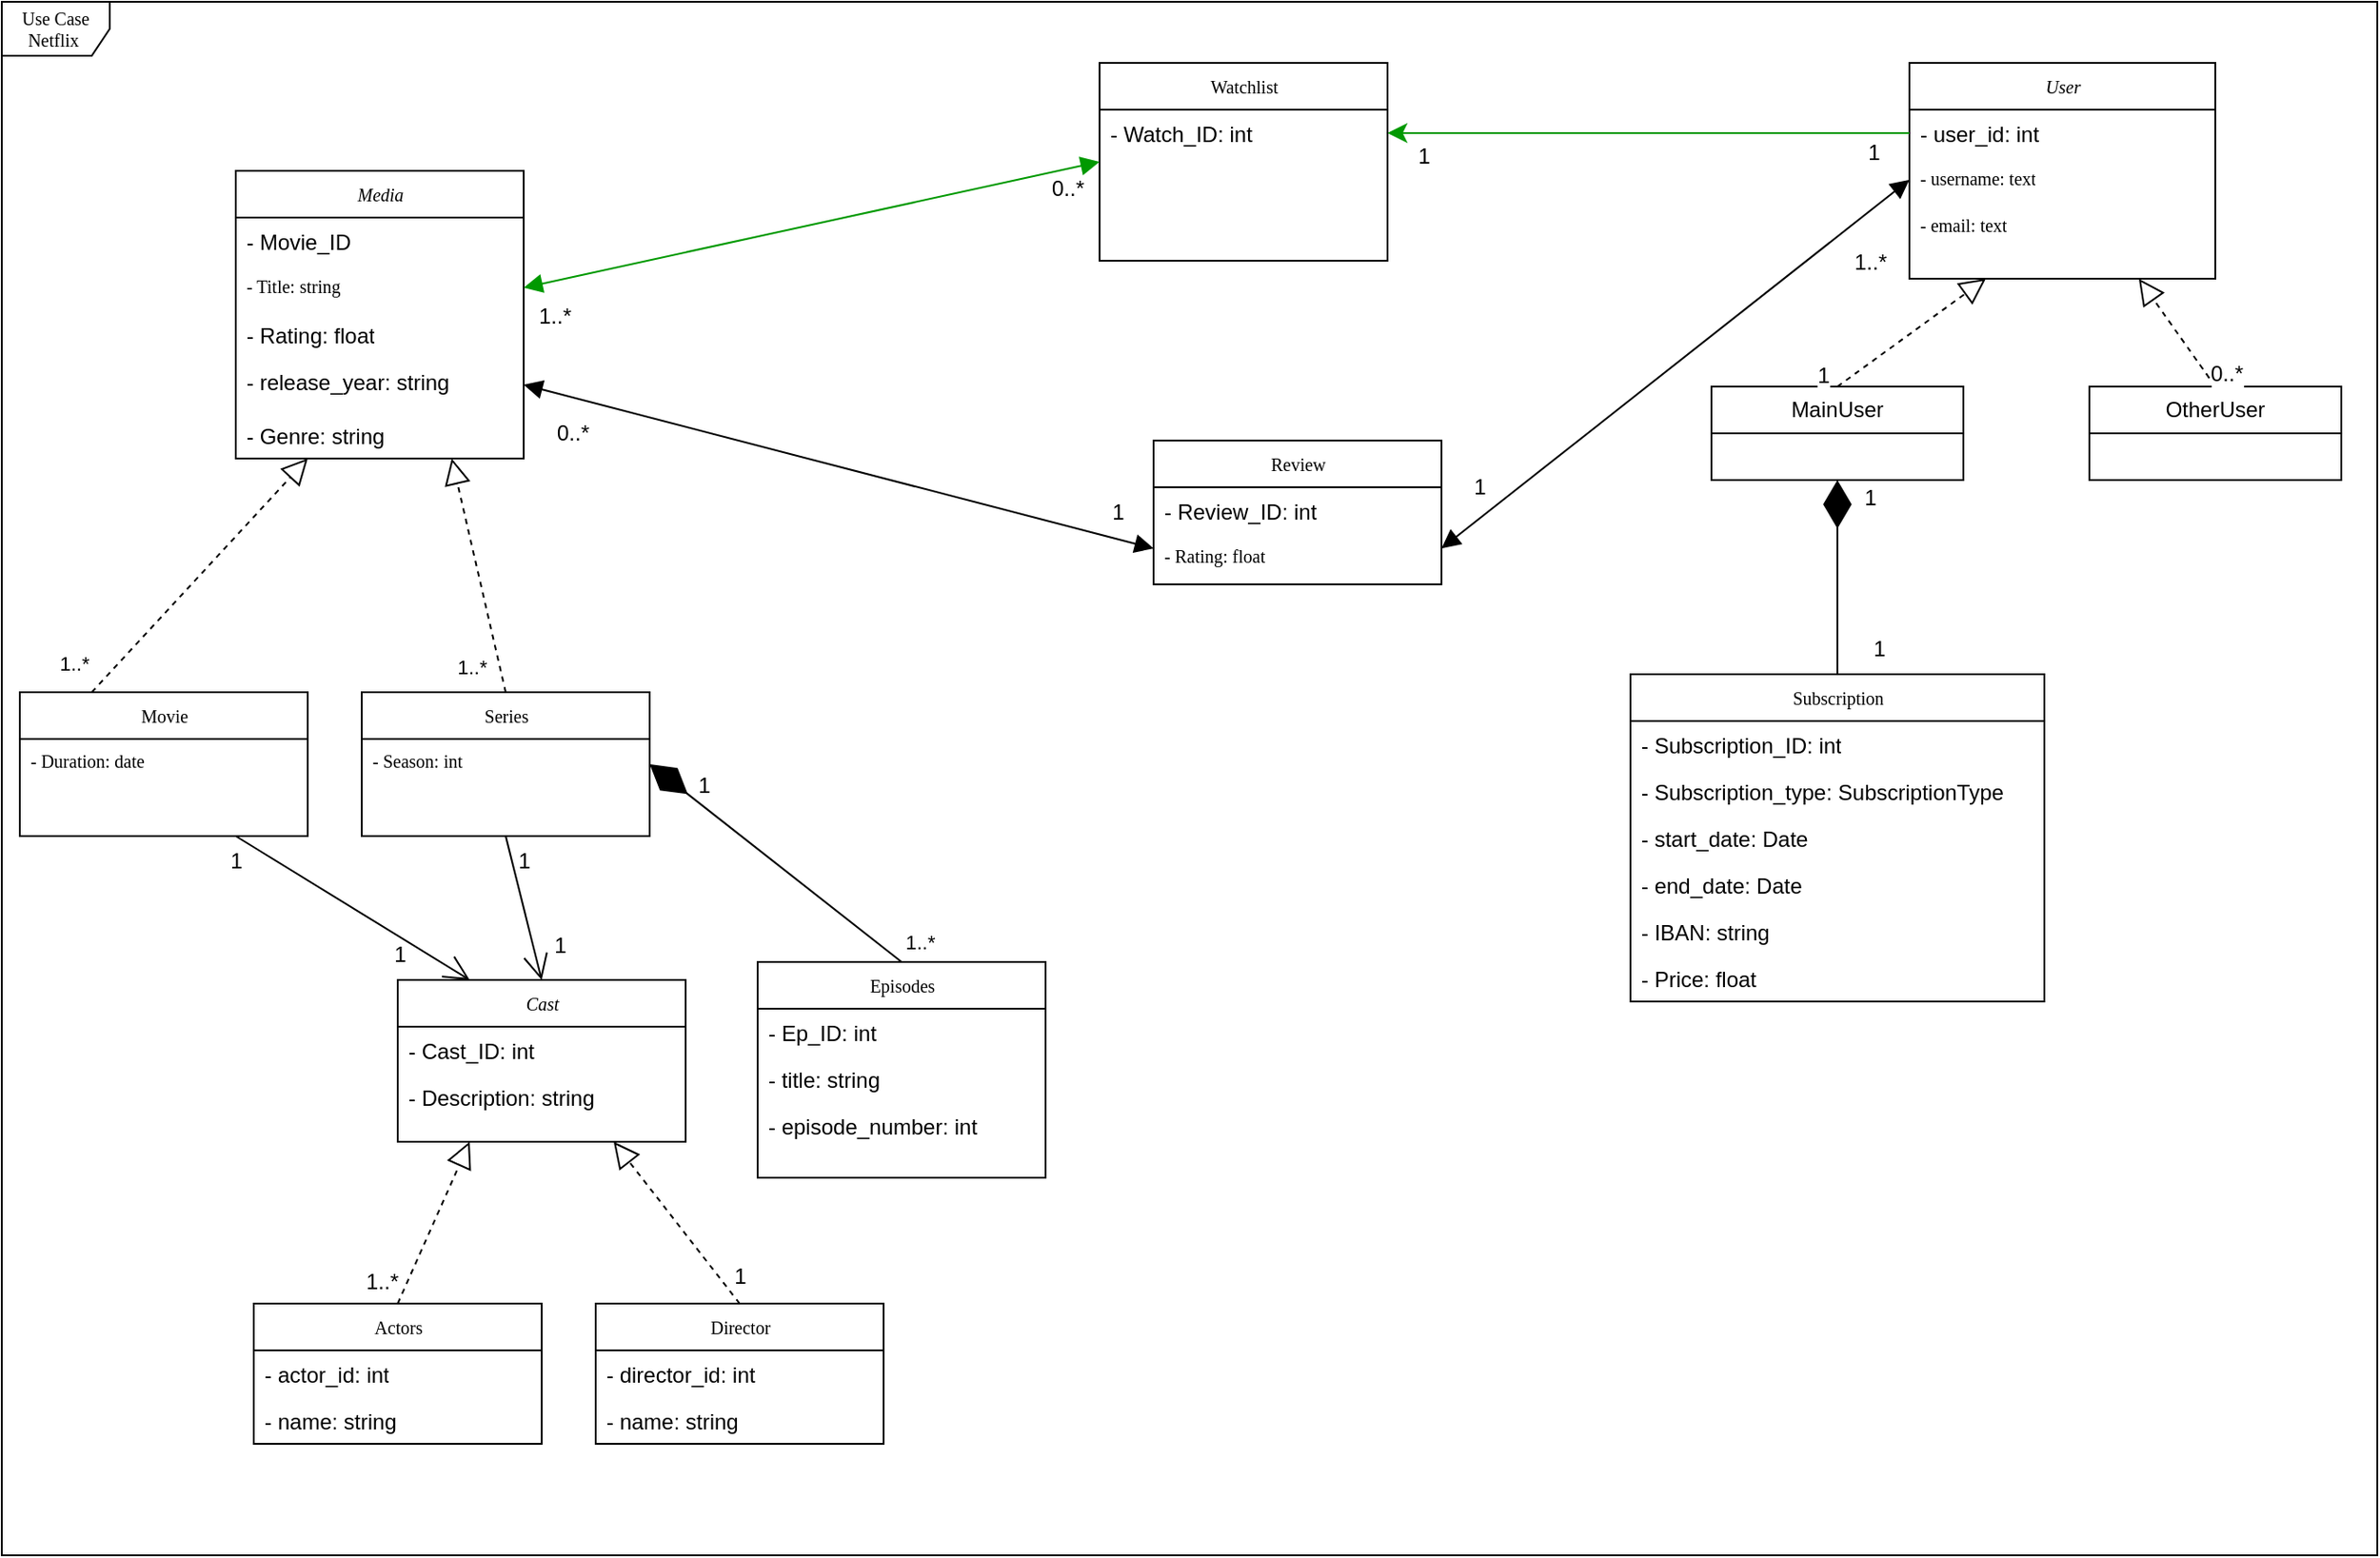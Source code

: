 <mxfile version="24.8.3">
  <diagram name="Page-1" id="c4acf3e9-155e-7222-9cf6-157b1a14988f">
    <mxGraphModel dx="1739" dy="1597" grid="1" gridSize="10" guides="1" tooltips="1" connect="1" arrows="1" fold="1" page="1" pageScale="1" pageWidth="850" pageHeight="1100" background="none" math="0" shadow="0">
      <root>
        <mxCell id="0" />
        <mxCell id="1" parent="0" />
        <mxCell id="17acba5748e5396b-1" value="Use Case Netflix&amp;nbsp;" style="shape=umlFrame;whiteSpace=wrap;html=1;rounded=0;shadow=0;comic=0;labelBackgroundColor=none;strokeWidth=1;fontFamily=Verdana;fontSize=10;align=center;" parent="1" vertex="1">
          <mxGeometry x="60" y="-1064" width="1320" height="864" as="geometry" />
        </mxCell>
        <mxCell id="17acba5748e5396b-30" value="Movie" style="swimlane;html=1;fontStyle=0;childLayout=stackLayout;horizontal=1;startSize=26;fillColor=none;horizontalStack=0;resizeParent=1;resizeLast=0;collapsible=1;marginBottom=0;swimlaneFillColor=#ffffff;rounded=0;shadow=0;comic=0;labelBackgroundColor=none;strokeWidth=1;fontFamily=Verdana;fontSize=10;align=center;" parent="1" vertex="1">
          <mxGeometry x="70" y="-680" width="160" height="80" as="geometry" />
        </mxCell>
        <mxCell id="MXeGfviL51i1jRM-pdPd-1" value="- Duration: date" style="text;html=1;strokeColor=none;fillColor=none;align=left;verticalAlign=top;spacingLeft=4;spacingRight=4;whiteSpace=wrap;overflow=hidden;rotatable=0;points=[[0,0.5],[1,0.5]];portConstraint=eastwest;fontFamily=Verdana;fontSize=10;fontColor=default;fontStyle=0;labelBackgroundColor=none;" parent="17acba5748e5396b-30" vertex="1">
          <mxGeometry y="26" width="160" height="26" as="geometry" />
        </mxCell>
        <mxCell id="u5OW4T7a8DiHMdrfiU4O-11" value="Episodes" style="swimlane;html=1;fontStyle=0;childLayout=stackLayout;horizontal=1;startSize=26;fillColor=none;horizontalStack=0;resizeParent=1;resizeLast=0;collapsible=1;marginBottom=0;swimlaneFillColor=#ffffff;rounded=0;shadow=0;comic=0;labelBackgroundColor=none;strokeWidth=1;fontFamily=Verdana;fontSize=10;align=center;" parent="1" vertex="1">
          <mxGeometry x="480" y="-530" width="160" height="120" as="geometry">
            <mxRectangle x="310" y="-756" width="80" height="30" as="alternateBounds" />
          </mxGeometry>
        </mxCell>
        <mxCell id="u5OW4T7a8DiHMdrfiU4O-12" value="- Ep_ID: int&lt;div&gt;&lt;br&gt;&lt;/div&gt;" style="text;html=1;strokeColor=none;fillColor=none;align=left;verticalAlign=top;spacingLeft=4;spacingRight=4;whiteSpace=wrap;overflow=hidden;rotatable=0;points=[[0,0.5],[1,0.5]];portConstraint=eastwest;" parent="u5OW4T7a8DiHMdrfiU4O-11" vertex="1">
          <mxGeometry y="26" width="160" height="26" as="geometry" />
        </mxCell>
        <mxCell id="u5OW4T7a8DiHMdrfiU4O-13" value="&lt;div&gt;- title: string&lt;/div&gt;&lt;div&gt;&lt;br&gt;&lt;/div&gt;" style="text;html=1;strokeColor=none;fillColor=none;align=left;verticalAlign=top;spacingLeft=4;spacingRight=4;whiteSpace=wrap;overflow=hidden;rotatable=0;points=[[0,0.5],[1,0.5]];portConstraint=eastwest;" parent="u5OW4T7a8DiHMdrfiU4O-11" vertex="1">
          <mxGeometry y="52" width="160" height="26" as="geometry" />
        </mxCell>
        <mxCell id="u5OW4T7a8DiHMdrfiU4O-37" value="&lt;div&gt;- episode_number: int&lt;/div&gt;&lt;div&gt;&lt;br&gt;&lt;/div&gt;" style="text;html=1;strokeColor=none;fillColor=none;align=left;verticalAlign=top;spacingLeft=4;spacingRight=4;whiteSpace=wrap;overflow=hidden;rotatable=0;points=[[0,0.5],[1,0.5]];portConstraint=eastwest;" parent="u5OW4T7a8DiHMdrfiU4O-11" vertex="1">
          <mxGeometry y="78" width="160" height="26" as="geometry" />
        </mxCell>
        <mxCell id="u5OW4T7a8DiHMdrfiU4O-19" value="Series" style="swimlane;html=1;fontStyle=0;childLayout=stackLayout;horizontal=1;startSize=26;fillColor=none;horizontalStack=0;resizeParent=1;resizeLast=0;collapsible=1;marginBottom=0;swimlaneFillColor=#ffffff;rounded=0;shadow=0;comic=0;labelBackgroundColor=none;strokeWidth=1;fontFamily=Verdana;fontSize=10;align=center;strokeColor=default;verticalAlign=middle;fontColor=default;" parent="1" vertex="1">
          <mxGeometry x="260" y="-680" width="160" height="80" as="geometry" />
        </mxCell>
        <mxCell id="pWf0yoMoPzwOqvPtpyno-2" value="- Season: int" style="text;html=1;strokeColor=none;fillColor=none;align=left;verticalAlign=top;spacingLeft=4;spacingRight=4;whiteSpace=wrap;overflow=hidden;rotatable=0;points=[[0,0.5],[1,0.5]];portConstraint=eastwest;fontFamily=Verdana;fontSize=10;fontColor=default;fontStyle=0;labelBackgroundColor=none;" parent="u5OW4T7a8DiHMdrfiU4O-19" vertex="1">
          <mxGeometry y="26" width="160" height="26" as="geometry" />
        </mxCell>
        <mxCell id="u5OW4T7a8DiHMdrfiU4O-46" value="&lt;i&gt;Media&lt;/i&gt;" style="swimlane;html=1;fontStyle=0;childLayout=stackLayout;horizontal=1;startSize=26;fillColor=none;horizontalStack=0;resizeParent=1;resizeLast=0;collapsible=1;marginBottom=0;swimlaneFillColor=#ffffff;rounded=0;shadow=0;comic=0;labelBackgroundColor=none;strokeWidth=1;fontFamily=Verdana;fontSize=10;align=center;strokeColor=default;verticalAlign=middle;fontColor=default;" parent="1" vertex="1">
          <mxGeometry x="190" y="-970" width="160" height="160" as="geometry" />
        </mxCell>
        <mxCell id="u5OW4T7a8DiHMdrfiU4O-36" value="- Movie_ID" style="text;html=1;strokeColor=none;fillColor=none;align=left;verticalAlign=top;spacingLeft=4;spacingRight=4;whiteSpace=wrap;overflow=hidden;rotatable=0;points=[[0,0.5],[1,0.5]];portConstraint=eastwest;" parent="u5OW4T7a8DiHMdrfiU4O-46" vertex="1">
          <mxGeometry y="26" width="160" height="26" as="geometry" />
        </mxCell>
        <mxCell id="u5OW4T7a8DiHMdrfiU4O-67" value="- Title: string" style="text;html=1;strokeColor=none;fillColor=none;align=left;verticalAlign=top;spacingLeft=4;spacingRight=4;whiteSpace=wrap;overflow=hidden;rotatable=0;points=[[0,0.5],[1,0.5]];portConstraint=eastwest;fontFamily=Verdana;fontSize=10;fontColor=default;fontStyle=0;labelBackgroundColor=none;" parent="u5OW4T7a8DiHMdrfiU4O-46" vertex="1">
          <mxGeometry y="52" width="160" height="26" as="geometry" />
        </mxCell>
        <mxCell id="u5OW4T7a8DiHMdrfiU4O-68" value="&lt;div&gt;&lt;span style=&quot;background-color: initial;&quot;&gt;- Rating: float&lt;/span&gt;&lt;/div&gt;&lt;div&gt;&lt;span style=&quot;background-color: initial;&quot;&gt;&lt;br&gt;&lt;/span&gt;&lt;/div&gt;" style="text;html=1;strokeColor=none;fillColor=none;align=left;verticalAlign=top;spacingLeft=4;spacingRight=4;whiteSpace=wrap;overflow=hidden;rotatable=0;points=[[0,0.5],[1,0.5]];portConstraint=eastwest;" parent="u5OW4T7a8DiHMdrfiU4O-46" vertex="1">
          <mxGeometry y="78" width="160" height="26" as="geometry" />
        </mxCell>
        <mxCell id="u5OW4T7a8DiHMdrfiU4O-86" value="- release_year: string" style="text;html=1;strokeColor=none;fillColor=none;align=left;verticalAlign=top;spacingLeft=4;spacingRight=4;whiteSpace=wrap;overflow=hidden;rotatable=0;points=[[0,0.5],[1,0.5]];portConstraint=eastwest;" parent="u5OW4T7a8DiHMdrfiU4O-46" vertex="1">
          <mxGeometry y="104" width="160" height="30" as="geometry" />
        </mxCell>
        <mxCell id="MXeGfviL51i1jRM-pdPd-2" value="- Genre: string" style="text;html=1;strokeColor=none;fillColor=none;align=left;verticalAlign=top;spacingLeft=4;spacingRight=4;whiteSpace=wrap;overflow=hidden;rotatable=0;points=[[0,0.5],[1,0.5]];portConstraint=eastwest;" parent="u5OW4T7a8DiHMdrfiU4O-46" vertex="1">
          <mxGeometry y="134" width="160" height="26" as="geometry" />
        </mxCell>
        <mxCell id="u5OW4T7a8DiHMdrfiU4O-60" value="" style="endArrow=block;dashed=1;endFill=0;endSize=12;html=1;rounded=0;exitX=0.25;exitY=0;exitDx=0;exitDy=0;entryX=0.25;entryY=1;entryDx=0;entryDy=0;" parent="1" source="17acba5748e5396b-30" target="u5OW4T7a8DiHMdrfiU4O-46" edge="1">
          <mxGeometry width="160" relative="1" as="geometry">
            <mxPoint x="290" y="-760" as="sourcePoint" />
            <mxPoint x="450" y="-760" as="targetPoint" />
          </mxGeometry>
        </mxCell>
        <mxCell id="pWf0yoMoPzwOqvPtpyno-44" value="1..*" style="edgeLabel;html=1;align=center;verticalAlign=middle;resizable=0;points=[];" parent="u5OW4T7a8DiHMdrfiU4O-60" vertex="1" connectable="0">
          <mxGeometry x="-0.767" y="-1" relative="1" as="geometry">
            <mxPoint x="-25" y="-2" as="offset" />
          </mxGeometry>
        </mxCell>
        <mxCell id="u5OW4T7a8DiHMdrfiU4O-62" value="" style="endArrow=block;dashed=1;endFill=0;endSize=12;html=1;rounded=0;entryX=0.75;entryY=1;entryDx=0;entryDy=0;exitX=0.5;exitY=0;exitDx=0;exitDy=0;" parent="1" source="u5OW4T7a8DiHMdrfiU4O-19" target="u5OW4T7a8DiHMdrfiU4O-46" edge="1">
          <mxGeometry width="160" relative="1" as="geometry">
            <mxPoint x="290" y="-760" as="sourcePoint" />
            <mxPoint x="450" y="-760" as="targetPoint" />
          </mxGeometry>
        </mxCell>
        <mxCell id="pWf0yoMoPzwOqvPtpyno-45" value="1..*" style="edgeLabel;html=1;align=center;verticalAlign=middle;resizable=0;points=[];" parent="u5OW4T7a8DiHMdrfiU4O-62" vertex="1" connectable="0">
          <mxGeometry x="-0.756" y="1" relative="1" as="geometry">
            <mxPoint x="-15" y="2" as="offset" />
          </mxGeometry>
        </mxCell>
        <mxCell id="u5OW4T7a8DiHMdrfiU4O-77" value="" style="endArrow=diamondThin;endFill=1;endSize=24;html=1;rounded=0;exitX=0.5;exitY=0;exitDx=0;exitDy=0;targetPerimeterSpacing=0;entryX=1;entryY=0.5;entryDx=0;entryDy=0;" parent="1" source="u5OW4T7a8DiHMdrfiU4O-11" target="u5OW4T7a8DiHMdrfiU4O-19" edge="1">
          <mxGeometry width="160" relative="1" as="geometry">
            <mxPoint x="290" y="-520" as="sourcePoint" />
            <mxPoint x="340" y="-600" as="targetPoint" />
          </mxGeometry>
        </mxCell>
        <mxCell id="u5OW4T7a8DiHMdrfiU4O-81" value="1..*" style="edgeLabel;html=1;align=center;verticalAlign=middle;resizable=0;points=[];" parent="u5OW4T7a8DiHMdrfiU4O-77" vertex="1" connectable="0">
          <mxGeometry x="-0.769" relative="1" as="geometry">
            <mxPoint x="26" y="1" as="offset" />
          </mxGeometry>
        </mxCell>
        <mxCell id="FZOh3PhhekjQOjzV-3sp-29" value="1" style="edgeLabel;html=1;align=center;verticalAlign=middle;resizable=0;points=[];fontSize=12;" parent="u5OW4T7a8DiHMdrfiU4O-77" vertex="1" connectable="0">
          <mxGeometry x="0.823" y="3" relative="1" as="geometry">
            <mxPoint x="19" as="offset" />
          </mxGeometry>
        </mxCell>
        <mxCell id="OyGu7xgzBfIXpcRJ4Xiw-1" value="Watchlist" style="swimlane;html=1;fontStyle=0;childLayout=stackLayout;horizontal=1;startSize=26;fillColor=none;horizontalStack=0;resizeParent=1;resizeLast=0;collapsible=1;marginBottom=0;swimlaneFillColor=#ffffff;rounded=0;shadow=0;comic=0;labelBackgroundColor=none;strokeWidth=1;fontFamily=Verdana;fontSize=10;align=center;" parent="1" vertex="1">
          <mxGeometry x="670" y="-1030" width="160" height="110" as="geometry" />
        </mxCell>
        <mxCell id="OyGu7xgzBfIXpcRJ4Xiw-2" value="- Watch_ID: int" style="text;html=1;strokeColor=none;fillColor=none;align=left;verticalAlign=top;spacingLeft=4;spacingRight=4;whiteSpace=wrap;overflow=hidden;rotatable=0;points=[[0,0.5],[1,0.5]];portConstraint=eastwest;" parent="OyGu7xgzBfIXpcRJ4Xiw-1" vertex="1">
          <mxGeometry y="26" width="160" height="26" as="geometry" />
        </mxCell>
        <mxCell id="OyGu7xgzBfIXpcRJ4Xiw-7" value="Director" style="swimlane;html=1;fontStyle=0;childLayout=stackLayout;horizontal=1;startSize=26;fillColor=none;horizontalStack=0;resizeParent=1;resizeLast=0;collapsible=1;marginBottom=0;swimlaneFillColor=#ffffff;rounded=0;shadow=0;comic=0;labelBackgroundColor=none;strokeWidth=1;fontFamily=Verdana;fontSize=10;align=center;" parent="1" vertex="1">
          <mxGeometry x="390" y="-340" width="160" height="78" as="geometry" />
        </mxCell>
        <mxCell id="OyGu7xgzBfIXpcRJ4Xiw-9" value="- director_id: int" style="text;html=1;strokeColor=none;fillColor=none;align=left;verticalAlign=top;spacingLeft=4;spacingRight=4;whiteSpace=wrap;overflow=hidden;rotatable=0;points=[[0,0.5],[1,0.5]];portConstraint=eastwest;" parent="OyGu7xgzBfIXpcRJ4Xiw-7" vertex="1">
          <mxGeometry y="26" width="160" height="26" as="geometry" />
        </mxCell>
        <mxCell id="FZOh3PhhekjQOjzV-3sp-2" value="- name: string" style="text;html=1;strokeColor=none;fillColor=none;align=left;verticalAlign=top;spacingLeft=4;spacingRight=4;whiteSpace=wrap;overflow=hidden;rotatable=0;points=[[0,0.5],[1,0.5]];portConstraint=eastwest;" parent="OyGu7xgzBfIXpcRJ4Xiw-7" vertex="1">
          <mxGeometry y="52" width="160" height="26" as="geometry" />
        </mxCell>
        <mxCell id="OyGu7xgzBfIXpcRJ4Xiw-11" value="Actors" style="swimlane;html=1;fontStyle=0;childLayout=stackLayout;horizontal=1;startSize=26;fillColor=none;horizontalStack=0;resizeParent=1;resizeLast=0;collapsible=1;marginBottom=0;swimlaneFillColor=#ffffff;rounded=0;shadow=0;comic=0;labelBackgroundColor=none;strokeWidth=1;fontFamily=Verdana;fontSize=10;align=center;" parent="1" vertex="1">
          <mxGeometry x="200" y="-340" width="160" height="78" as="geometry" />
        </mxCell>
        <mxCell id="OyGu7xgzBfIXpcRJ4Xiw-13" value="- actor_id: int" style="text;html=1;strokeColor=none;fillColor=none;align=left;verticalAlign=top;spacingLeft=4;spacingRight=4;whiteSpace=wrap;overflow=hidden;rotatable=0;points=[[0,0.5],[1,0.5]];portConstraint=eastwest;" parent="OyGu7xgzBfIXpcRJ4Xiw-11" vertex="1">
          <mxGeometry y="26" width="160" height="26" as="geometry" />
        </mxCell>
        <mxCell id="FZOh3PhhekjQOjzV-3sp-1" value="-&amp;nbsp;&lt;span style=&quot;background-color: initial;&quot;&gt;name: string&lt;/span&gt;&lt;div&gt;&lt;div&gt;&lt;br&gt;&lt;/div&gt;&lt;/div&gt;" style="text;html=1;strokeColor=none;fillColor=none;align=left;verticalAlign=top;spacingLeft=4;spacingRight=4;whiteSpace=wrap;overflow=hidden;rotatable=0;points=[[0,0.5],[1,0.5]];portConstraint=eastwest;" parent="OyGu7xgzBfIXpcRJ4Xiw-11" vertex="1">
          <mxGeometry y="52" width="160" height="26" as="geometry" />
        </mxCell>
        <mxCell id="OyGu7xgzBfIXpcRJ4Xiw-15" value="&lt;i&gt;Cast&lt;/i&gt;" style="swimlane;html=1;fontStyle=0;childLayout=stackLayout;horizontal=1;startSize=26;fillColor=none;horizontalStack=0;resizeParent=1;resizeLast=0;collapsible=1;marginBottom=0;swimlaneFillColor=#ffffff;rounded=0;shadow=0;comic=0;labelBackgroundColor=none;strokeWidth=1;fontFamily=Verdana;fontSize=10;align=center;" parent="1" vertex="1">
          <mxGeometry x="280" y="-520" width="160" height="90" as="geometry" />
        </mxCell>
        <mxCell id="OyGu7xgzBfIXpcRJ4Xiw-17" value="- Cast_ID: int" style="text;html=1;strokeColor=none;fillColor=none;align=left;verticalAlign=top;spacingLeft=4;spacingRight=4;whiteSpace=wrap;overflow=hidden;rotatable=0;points=[[0,0.5],[1,0.5]];portConstraint=eastwest;" parent="OyGu7xgzBfIXpcRJ4Xiw-15" vertex="1">
          <mxGeometry y="26" width="160" height="26" as="geometry" />
        </mxCell>
        <mxCell id="MXeGfviL51i1jRM-pdPd-3" value="- Description: string" style="text;html=1;strokeColor=none;fillColor=none;align=left;verticalAlign=top;spacingLeft=4;spacingRight=4;whiteSpace=wrap;overflow=hidden;rotatable=0;points=[[0,0.5],[1,0.5]];portConstraint=eastwest;" parent="OyGu7xgzBfIXpcRJ4Xiw-15" vertex="1">
          <mxGeometry y="52" width="160" height="26" as="geometry" />
        </mxCell>
        <mxCell id="OyGu7xgzBfIXpcRJ4Xiw-27" value="&lt;i&gt;User&lt;/i&gt;" style="swimlane;html=1;fontStyle=0;childLayout=stackLayout;horizontal=1;startSize=26;fillColor=none;horizontalStack=0;resizeParent=1;resizeLast=0;collapsible=1;marginBottom=0;swimlaneFillColor=#ffffff;rounded=0;shadow=0;comic=0;labelBackgroundColor=none;strokeWidth=1;fontFamily=Verdana;fontSize=10;align=center;" parent="1" vertex="1">
          <mxGeometry x="1120" y="-1030" width="170" height="120" as="geometry" />
        </mxCell>
        <mxCell id="OyGu7xgzBfIXpcRJ4Xiw-29" value="- user_id: int" style="text;html=1;strokeColor=none;fillColor=none;align=left;verticalAlign=top;spacingLeft=4;spacingRight=4;whiteSpace=wrap;overflow=hidden;rotatable=0;points=[[0,0.5],[1,0.5]];portConstraint=eastwest;" parent="OyGu7xgzBfIXpcRJ4Xiw-27" vertex="1">
          <mxGeometry y="26" width="170" height="26" as="geometry" />
        </mxCell>
        <mxCell id="OyGu7xgzBfIXpcRJ4Xiw-30" value="- username: text" style="text;html=1;strokeColor=none;fillColor=none;align=left;verticalAlign=top;spacingLeft=4;spacingRight=4;whiteSpace=wrap;overflow=hidden;rotatable=0;points=[[0,0.5],[1,0.5]];portConstraint=eastwest;fontFamily=Verdana;fontSize=10;fontColor=default;fontStyle=0;labelBackgroundColor=none;" parent="OyGu7xgzBfIXpcRJ4Xiw-27" vertex="1">
          <mxGeometry y="52" width="170" height="26" as="geometry" />
        </mxCell>
        <mxCell id="OyGu7xgzBfIXpcRJ4Xiw-31" value="- email: text" style="text;html=1;strokeColor=none;fillColor=none;align=left;verticalAlign=top;spacingLeft=4;spacingRight=4;whiteSpace=wrap;overflow=hidden;rotatable=0;points=[[0,0.5],[1,0.5]];portConstraint=eastwest;fontFamily=Verdana;fontSize=10;fontColor=default;fontStyle=0;labelBackgroundColor=none;" parent="OyGu7xgzBfIXpcRJ4Xiw-27" vertex="1">
          <mxGeometry y="78" width="170" height="26" as="geometry" />
        </mxCell>
        <mxCell id="OyGu7xgzBfIXpcRJ4Xiw-36" value="Review" style="swimlane;html=1;fontStyle=0;childLayout=stackLayout;horizontal=1;startSize=26;fillColor=none;horizontalStack=0;resizeParent=1;resizeLast=0;collapsible=1;marginBottom=0;swimlaneFillColor=#ffffff;rounded=0;shadow=0;comic=0;labelBackgroundColor=none;strokeWidth=1;fontFamily=Verdana;fontSize=10;align=center;" parent="1" vertex="1">
          <mxGeometry x="700" y="-820" width="160" height="80" as="geometry" />
        </mxCell>
        <mxCell id="OyGu7xgzBfIXpcRJ4Xiw-37" value="- Review_ID: int" style="text;html=1;strokeColor=none;fillColor=none;align=left;verticalAlign=top;spacingLeft=4;spacingRight=4;whiteSpace=wrap;overflow=hidden;rotatable=0;points=[[0,0.5],[1,0.5]];portConstraint=eastwest;" parent="OyGu7xgzBfIXpcRJ4Xiw-36" vertex="1">
          <mxGeometry y="26" width="160" height="26" as="geometry" />
        </mxCell>
        <mxCell id="OyGu7xgzBfIXpcRJ4Xiw-39" value="- Rating: float" style="text;html=1;strokeColor=none;fillColor=none;align=left;verticalAlign=top;spacingLeft=4;spacingRight=4;whiteSpace=wrap;overflow=hidden;rotatable=0;points=[[0,0.5],[1,0.5]];portConstraint=eastwest;fontFamily=Verdana;fontSize=10;fontColor=default;fontStyle=0;labelBackgroundColor=none;" parent="OyGu7xgzBfIXpcRJ4Xiw-36" vertex="1">
          <mxGeometry y="52" width="160" height="26" as="geometry" />
        </mxCell>
        <mxCell id="pWf0yoMoPzwOqvPtpyno-21" value="MainUser" style="swimlane;fontStyle=0;childLayout=stackLayout;horizontal=1;startSize=26;fillColor=none;horizontalStack=0;resizeParent=1;resizeParentMax=0;resizeLast=0;collapsible=1;marginBottom=0;whiteSpace=wrap;html=1;" parent="1" vertex="1">
          <mxGeometry x="1010" y="-850" width="140" height="52" as="geometry" />
        </mxCell>
        <mxCell id="pWf0yoMoPzwOqvPtpyno-25" value="OtherUser" style="swimlane;fontStyle=0;childLayout=stackLayout;horizontal=1;startSize=26;fillColor=none;horizontalStack=0;resizeParent=1;resizeParentMax=0;resizeLast=0;collapsible=1;marginBottom=0;whiteSpace=wrap;html=1;" parent="1" vertex="1">
          <mxGeometry x="1220" y="-850" width="140" height="52" as="geometry" />
        </mxCell>
        <mxCell id="DgT4F2RhsA6bsG1ZUHsH-12" value="" style="endArrow=block;dashed=1;endFill=0;endSize=12;html=1;rounded=0;fontSize=12;curved=1;exitX=0.5;exitY=0;exitDx=0;exitDy=0;entryX=0.25;entryY=1;entryDx=0;entryDy=0;" parent="1" source="pWf0yoMoPzwOqvPtpyno-21" target="OyGu7xgzBfIXpcRJ4Xiw-27" edge="1">
          <mxGeometry width="160" relative="1" as="geometry">
            <mxPoint x="1370" y="-680" as="sourcePoint" />
            <mxPoint x="1530" y="-680" as="targetPoint" />
          </mxGeometry>
        </mxCell>
        <mxCell id="DgT4F2RhsA6bsG1ZUHsH-13" value="1" style="edgeLabel;html=1;align=center;verticalAlign=middle;resizable=0;points=[];fontSize=12;" parent="DgT4F2RhsA6bsG1ZUHsH-12" vertex="1" connectable="0">
          <mxGeometry x="-0.781" y="1" relative="1" as="geometry">
            <mxPoint x="-17" y="1" as="offset" />
          </mxGeometry>
        </mxCell>
        <mxCell id="DgT4F2RhsA6bsG1ZUHsH-14" value="" style="endArrow=block;dashed=1;endFill=0;endSize=12;html=1;rounded=0;fontSize=12;curved=1;exitX=0.5;exitY=0;exitDx=0;exitDy=0;entryX=0.75;entryY=1;entryDx=0;entryDy=0;" parent="1" source="pWf0yoMoPzwOqvPtpyno-25" target="OyGu7xgzBfIXpcRJ4Xiw-27" edge="1">
          <mxGeometry width="160" relative="1" as="geometry">
            <mxPoint x="1260" y="-570" as="sourcePoint" />
            <mxPoint x="1420" y="-570" as="targetPoint" />
          </mxGeometry>
        </mxCell>
        <mxCell id="DgT4F2RhsA6bsG1ZUHsH-15" value="0..*" style="edgeLabel;html=1;align=center;verticalAlign=middle;resizable=0;points=[];fontSize=12;" parent="DgT4F2RhsA6bsG1ZUHsH-14" vertex="1" connectable="0">
          <mxGeometry x="-0.808" y="-1" relative="1" as="geometry">
            <mxPoint x="9" y="-1" as="offset" />
          </mxGeometry>
        </mxCell>
        <mxCell id="FZOh3PhhekjQOjzV-3sp-3" value="Subscription" style="swimlane;html=1;fontStyle=0;childLayout=stackLayout;horizontal=1;startSize=26;fillColor=none;horizontalStack=0;resizeParent=1;resizeLast=0;collapsible=1;marginBottom=0;swimlaneFillColor=#ffffff;rounded=0;shadow=0;comic=0;labelBackgroundColor=none;strokeWidth=1;fontFamily=Verdana;fontSize=10;align=center;" parent="1" vertex="1">
          <mxGeometry x="965" y="-690" width="230" height="182" as="geometry" />
        </mxCell>
        <mxCell id="FZOh3PhhekjQOjzV-3sp-4" value="- Subscription_ID: int" style="text;html=1;strokeColor=none;fillColor=none;align=left;verticalAlign=top;spacingLeft=4;spacingRight=4;whiteSpace=wrap;overflow=hidden;rotatable=0;points=[[0,0.5],[1,0.5]];portConstraint=eastwest;" parent="FZOh3PhhekjQOjzV-3sp-3" vertex="1">
          <mxGeometry y="26" width="230" height="26" as="geometry" />
        </mxCell>
        <mxCell id="FZOh3PhhekjQOjzV-3sp-11" value="- Subscription_type: SubscriptionType" style="text;html=1;strokeColor=none;fillColor=none;align=left;verticalAlign=top;spacingLeft=4;spacingRight=4;whiteSpace=wrap;overflow=hidden;rotatable=0;points=[[0,0.5],[1,0.5]];portConstraint=eastwest;" parent="FZOh3PhhekjQOjzV-3sp-3" vertex="1">
          <mxGeometry y="52" width="230" height="26" as="geometry" />
        </mxCell>
        <mxCell id="FZOh3PhhekjQOjzV-3sp-12" value="- start_date: Date" style="text;html=1;strokeColor=none;fillColor=none;align=left;verticalAlign=top;spacingLeft=4;spacingRight=4;whiteSpace=wrap;overflow=hidden;rotatable=0;points=[[0,0.5],[1,0.5]];portConstraint=eastwest;" parent="FZOh3PhhekjQOjzV-3sp-3" vertex="1">
          <mxGeometry y="78" width="230" height="26" as="geometry" />
        </mxCell>
        <mxCell id="FZOh3PhhekjQOjzV-3sp-13" value="- end_date: Date" style="text;html=1;strokeColor=none;fillColor=none;align=left;verticalAlign=top;spacingLeft=4;spacingRight=4;whiteSpace=wrap;overflow=hidden;rotatable=0;points=[[0,0.5],[1,0.5]];portConstraint=eastwest;" parent="FZOh3PhhekjQOjzV-3sp-3" vertex="1">
          <mxGeometry y="104" width="230" height="26" as="geometry" />
        </mxCell>
        <mxCell id="FZOh3PhhekjQOjzV-3sp-32" value="- IBAN: string" style="text;html=1;strokeColor=none;fillColor=none;align=left;verticalAlign=top;spacingLeft=4;spacingRight=4;whiteSpace=wrap;overflow=hidden;rotatable=0;points=[[0,0.5],[1,0.5]];portConstraint=eastwest;" parent="FZOh3PhhekjQOjzV-3sp-3" vertex="1">
          <mxGeometry y="130" width="230" height="26" as="geometry" />
        </mxCell>
        <mxCell id="FZOh3PhhekjQOjzV-3sp-33" value="- Price: float" style="text;html=1;strokeColor=none;fillColor=none;align=left;verticalAlign=top;spacingLeft=4;spacingRight=4;whiteSpace=wrap;overflow=hidden;rotatable=0;points=[[0,0.5],[1,0.5]];portConstraint=eastwest;" parent="FZOh3PhhekjQOjzV-3sp-3" vertex="1">
          <mxGeometry y="156" width="230" height="26" as="geometry" />
        </mxCell>
        <mxCell id="FZOh3PhhekjQOjzV-3sp-15" value="" style="endArrow=diamondThin;endFill=1;endSize=24;html=1;rounded=0;fontSize=12;curved=1;entryX=0.5;entryY=1;entryDx=0;entryDy=0;exitX=0.5;exitY=0;exitDx=0;exitDy=0;" parent="1" source="FZOh3PhhekjQOjzV-3sp-3" target="pWf0yoMoPzwOqvPtpyno-21" edge="1">
          <mxGeometry width="160" relative="1" as="geometry">
            <mxPoint x="910" y="-730" as="sourcePoint" />
            <mxPoint x="1070" y="-730" as="targetPoint" />
          </mxGeometry>
        </mxCell>
        <mxCell id="FZOh3PhhekjQOjzV-3sp-18" value="1" style="edgeLabel;html=1;align=center;verticalAlign=middle;resizable=0;points=[];fontSize=12;" parent="FZOh3PhhekjQOjzV-3sp-15" vertex="1" connectable="0">
          <mxGeometry x="0.837" y="3" relative="1" as="geometry">
            <mxPoint x="21" y="1" as="offset" />
          </mxGeometry>
        </mxCell>
        <mxCell id="FZOh3PhhekjQOjzV-3sp-19" value="1" style="edgeLabel;html=1;align=center;verticalAlign=middle;resizable=0;points=[];fontSize=12;" parent="FZOh3PhhekjQOjzV-3sp-15" vertex="1" connectable="0">
          <mxGeometry x="-0.731" y="1" relative="1" as="geometry">
            <mxPoint x="24" as="offset" />
          </mxGeometry>
        </mxCell>
        <mxCell id="FZOh3PhhekjQOjzV-3sp-34" value="" style="endArrow=block;dashed=1;endFill=0;endSize=12;html=1;rounded=0;fontSize=12;curved=1;exitX=0.5;exitY=0;exitDx=0;exitDy=0;entryX=0.25;entryY=1;entryDx=0;entryDy=0;" parent="1" source="OyGu7xgzBfIXpcRJ4Xiw-11" target="OyGu7xgzBfIXpcRJ4Xiw-15" edge="1">
          <mxGeometry width="160" relative="1" as="geometry">
            <mxPoint x="310" y="-420" as="sourcePoint" />
            <mxPoint x="470" y="-420" as="targetPoint" />
          </mxGeometry>
        </mxCell>
        <mxCell id="FZOh3PhhekjQOjzV-3sp-55" value="1..*" style="edgeLabel;html=1;align=center;verticalAlign=middle;resizable=0;points=[];fontSize=12;" parent="FZOh3PhhekjQOjzV-3sp-34" vertex="1" connectable="0">
          <mxGeometry x="-0.728" y="-1" relative="1" as="geometry">
            <mxPoint x="-16" as="offset" />
          </mxGeometry>
        </mxCell>
        <mxCell id="FZOh3PhhekjQOjzV-3sp-35" value="" style="endArrow=block;dashed=1;endFill=0;endSize=12;html=1;rounded=0;fontSize=12;curved=1;exitX=0.5;exitY=0;exitDx=0;exitDy=0;entryX=0.75;entryY=1;entryDx=0;entryDy=0;" parent="1" source="OyGu7xgzBfIXpcRJ4Xiw-7" target="OyGu7xgzBfIXpcRJ4Xiw-15" edge="1">
          <mxGeometry width="160" relative="1" as="geometry">
            <mxPoint x="310" y="-420" as="sourcePoint" />
            <mxPoint x="470" y="-420" as="targetPoint" />
          </mxGeometry>
        </mxCell>
        <mxCell id="FZOh3PhhekjQOjzV-3sp-56" value="1" style="edgeLabel;html=1;align=center;verticalAlign=middle;resizable=0;points=[];fontSize=12;" parent="FZOh3PhhekjQOjzV-3sp-35" vertex="1" connectable="0">
          <mxGeometry x="-0.657" relative="1" as="geometry">
            <mxPoint x="12" as="offset" />
          </mxGeometry>
        </mxCell>
        <mxCell id="FZOh3PhhekjQOjzV-3sp-37" style="edgeStyle=none;curved=1;rounded=0;orthogonalLoop=1;jettySize=auto;html=1;exitX=0;exitY=0.5;exitDx=0;exitDy=0;entryX=1;entryY=0.5;entryDx=0;entryDy=0;fontSize=12;startSize=8;endSize=8;strokeColor=#009900;" parent="1" source="OyGu7xgzBfIXpcRJ4Xiw-29" target="OyGu7xgzBfIXpcRJ4Xiw-2" edge="1">
          <mxGeometry relative="1" as="geometry" />
        </mxCell>
        <mxCell id="FZOh3PhhekjQOjzV-3sp-38" value="1" style="edgeLabel;html=1;align=center;verticalAlign=middle;resizable=0;points=[];fontSize=12;" parent="FZOh3PhhekjQOjzV-3sp-37" vertex="1" connectable="0">
          <mxGeometry x="0.892" y="2" relative="1" as="geometry">
            <mxPoint x="4" y="11" as="offset" />
          </mxGeometry>
        </mxCell>
        <mxCell id="FZOh3PhhekjQOjzV-3sp-39" value="1" style="edgeLabel;html=1;align=center;verticalAlign=middle;resizable=0;points=[];fontSize=12;" parent="FZOh3PhhekjQOjzV-3sp-37" vertex="1" connectable="0">
          <mxGeometry x="-0.881" y="-1" relative="1" as="geometry">
            <mxPoint x="-3" y="12" as="offset" />
          </mxGeometry>
        </mxCell>
        <mxCell id="FZOh3PhhekjQOjzV-3sp-40" value="" style="endArrow=block;startArrow=block;endFill=1;startFill=1;html=1;rounded=0;fontSize=12;startSize=8;endSize=8;curved=1;exitX=1;exitY=0.5;exitDx=0;exitDy=0;entryX=0;entryY=0.5;entryDx=0;entryDy=0;strokeColor=#009900;" parent="1" source="u5OW4T7a8DiHMdrfiU4O-67" target="OyGu7xgzBfIXpcRJ4Xiw-1" edge="1">
          <mxGeometry width="160" relative="1" as="geometry">
            <mxPoint x="490" y="-890" as="sourcePoint" />
            <mxPoint x="650" y="-890" as="targetPoint" />
          </mxGeometry>
        </mxCell>
        <mxCell id="FZOh3PhhekjQOjzV-3sp-41" value="1..*" style="edgeLabel;html=1;align=center;verticalAlign=middle;resizable=0;points=[];fontSize=12;" parent="FZOh3PhhekjQOjzV-3sp-40" vertex="1" connectable="0">
          <mxGeometry x="-0.897" y="-1" relative="1" as="geometry">
            <mxPoint y="18" as="offset" />
          </mxGeometry>
        </mxCell>
        <mxCell id="FZOh3PhhekjQOjzV-3sp-42" value="0..*" style="edgeLabel;html=1;align=center;verticalAlign=middle;resizable=0;points=[];fontSize=12;" parent="FZOh3PhhekjQOjzV-3sp-40" vertex="1" connectable="0">
          <mxGeometry x="0.888" y="-1" relative="1" as="geometry">
            <mxPoint y="10" as="offset" />
          </mxGeometry>
        </mxCell>
        <mxCell id="FZOh3PhhekjQOjzV-3sp-43" value="" style="endArrow=block;startArrow=block;endFill=1;startFill=1;html=1;rounded=0;fontSize=12;startSize=8;endSize=8;curved=1;exitX=1;exitY=0.5;exitDx=0;exitDy=0;entryX=0;entryY=0.75;entryDx=0;entryDy=0;" parent="1" source="u5OW4T7a8DiHMdrfiU4O-86" target="OyGu7xgzBfIXpcRJ4Xiw-36" edge="1">
          <mxGeometry width="160" relative="1" as="geometry">
            <mxPoint x="570" y="-830" as="sourcePoint" />
            <mxPoint x="730" y="-830" as="targetPoint" />
          </mxGeometry>
        </mxCell>
        <mxCell id="FZOh3PhhekjQOjzV-3sp-44" value="0..*" style="edgeLabel;html=1;align=center;verticalAlign=middle;resizable=0;points=[];fontSize=12;" parent="FZOh3PhhekjQOjzV-3sp-43" vertex="1" connectable="0">
          <mxGeometry x="-0.848" relative="1" as="geometry">
            <mxPoint y="20" as="offset" />
          </mxGeometry>
        </mxCell>
        <mxCell id="FZOh3PhhekjQOjzV-3sp-45" value="1" style="edgeLabel;html=1;align=center;verticalAlign=middle;resizable=0;points=[];fontSize=12;" parent="FZOh3PhhekjQOjzV-3sp-43" vertex="1" connectable="0">
          <mxGeometry x="0.882" relative="1" as="geometry">
            <mxPoint y="-15" as="offset" />
          </mxGeometry>
        </mxCell>
        <mxCell id="FZOh3PhhekjQOjzV-3sp-46" value="" style="endArrow=block;startArrow=block;endFill=1;startFill=1;html=1;rounded=0;fontSize=12;startSize=8;endSize=8;curved=1;exitX=1;exitY=0.75;exitDx=0;exitDy=0;entryX=0;entryY=0.5;entryDx=0;entryDy=0;" parent="1" source="OyGu7xgzBfIXpcRJ4Xiw-36" target="OyGu7xgzBfIXpcRJ4Xiw-30" edge="1">
          <mxGeometry width="160" relative="1" as="geometry">
            <mxPoint x="880" y="-860" as="sourcePoint" />
            <mxPoint x="1040" y="-860" as="targetPoint" />
          </mxGeometry>
        </mxCell>
        <mxCell id="FZOh3PhhekjQOjzV-3sp-47" value="1" style="edgeLabel;html=1;align=center;verticalAlign=middle;resizable=0;points=[];fontSize=12;" parent="FZOh3PhhekjQOjzV-3sp-46" vertex="1" connectable="0">
          <mxGeometry x="-0.845" y="-1" relative="1" as="geometry">
            <mxPoint y="-19" as="offset" />
          </mxGeometry>
        </mxCell>
        <mxCell id="FZOh3PhhekjQOjzV-3sp-48" value="1..*" style="edgeLabel;html=1;align=center;verticalAlign=middle;resizable=0;points=[];fontSize=12;" parent="FZOh3PhhekjQOjzV-3sp-46" vertex="1" connectable="0">
          <mxGeometry x="0.845" y="3" relative="1" as="geometry">
            <mxPoint y="32" as="offset" />
          </mxGeometry>
        </mxCell>
        <mxCell id="FZOh3PhhekjQOjzV-3sp-49" value="" style="endArrow=open;endFill=1;endSize=12;html=1;rounded=0;fontSize=12;curved=1;exitX=0.75;exitY=1;exitDx=0;exitDy=0;entryX=0.25;entryY=0;entryDx=0;entryDy=0;" parent="1" source="17acba5748e5396b-30" target="OyGu7xgzBfIXpcRJ4Xiw-15" edge="1">
          <mxGeometry width="160" relative="1" as="geometry">
            <mxPoint x="240" y="-610" as="sourcePoint" />
            <mxPoint x="400" y="-610" as="targetPoint" />
          </mxGeometry>
        </mxCell>
        <mxCell id="FZOh3PhhekjQOjzV-3sp-51" value="1" style="edgeLabel;html=1;align=center;verticalAlign=middle;resizable=0;points=[];fontSize=12;" parent="FZOh3PhhekjQOjzV-3sp-49" vertex="1" connectable="0">
          <mxGeometry x="-0.626" y="-1" relative="1" as="geometry">
            <mxPoint x="-24" y="-2" as="offset" />
          </mxGeometry>
        </mxCell>
        <mxCell id="FZOh3PhhekjQOjzV-3sp-52" value="1" style="edgeLabel;html=1;align=center;verticalAlign=middle;resizable=0;points=[];fontSize=12;" parent="FZOh3PhhekjQOjzV-3sp-49" vertex="1" connectable="0">
          <mxGeometry x="0.674" y="1" relative="1" as="geometry">
            <mxPoint x="-19" as="offset" />
          </mxGeometry>
        </mxCell>
        <mxCell id="FZOh3PhhekjQOjzV-3sp-50" value="" style="endArrow=open;endFill=1;endSize=12;html=1;rounded=0;fontSize=12;curved=1;entryX=0.5;entryY=0;entryDx=0;entryDy=0;exitX=0.5;exitY=1;exitDx=0;exitDy=0;" parent="1" source="u5OW4T7a8DiHMdrfiU4O-19" target="OyGu7xgzBfIXpcRJ4Xiw-15" edge="1">
          <mxGeometry width="160" relative="1" as="geometry">
            <mxPoint x="240" y="-610" as="sourcePoint" />
            <mxPoint x="400" y="-610" as="targetPoint" />
          </mxGeometry>
        </mxCell>
        <mxCell id="FZOh3PhhekjQOjzV-3sp-53" value="1" style="edgeLabel;html=1;align=center;verticalAlign=middle;resizable=0;points=[];fontSize=12;" parent="FZOh3PhhekjQOjzV-3sp-50" vertex="1" connectable="0">
          <mxGeometry x="-0.735" relative="1" as="geometry">
            <mxPoint x="7" y="3" as="offset" />
          </mxGeometry>
        </mxCell>
        <mxCell id="FZOh3PhhekjQOjzV-3sp-54" value="1" style="edgeLabel;html=1;align=center;verticalAlign=middle;resizable=0;points=[];fontSize=12;" parent="FZOh3PhhekjQOjzV-3sp-50" vertex="1" connectable="0">
          <mxGeometry x="0.515" relative="1" as="geometry">
            <mxPoint x="15" as="offset" />
          </mxGeometry>
        </mxCell>
      </root>
    </mxGraphModel>
  </diagram>
</mxfile>
